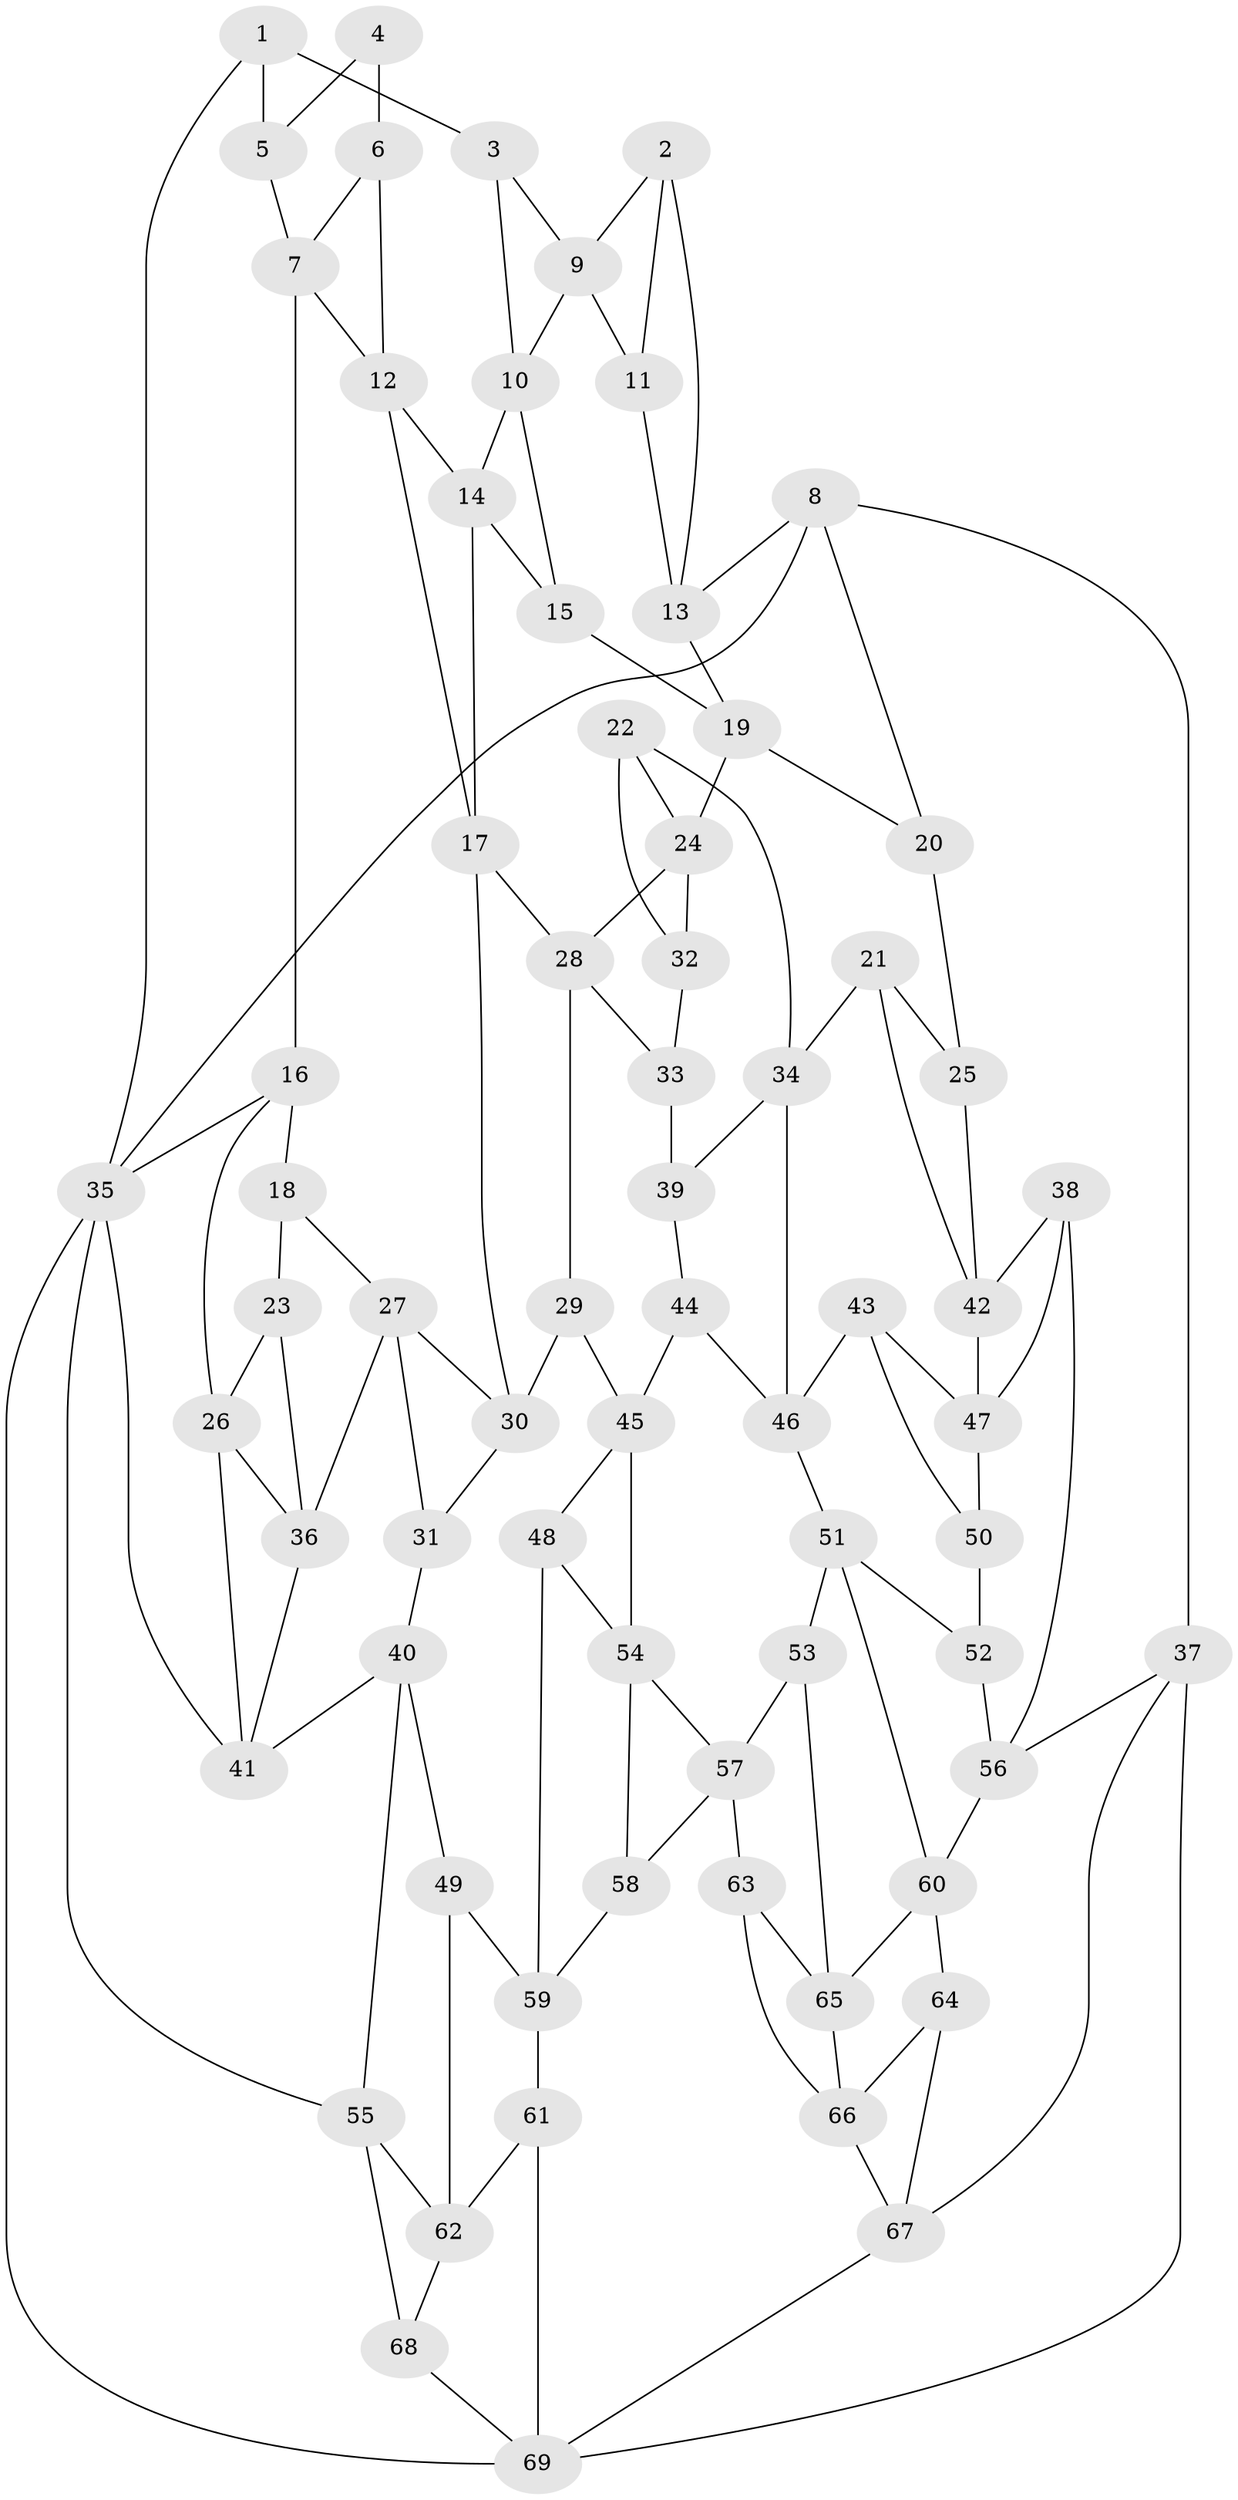// original degree distribution, {3: 0.014598540145985401, 6: 0.24817518248175183, 5: 0.46715328467153283, 4: 0.27007299270072993}
// Generated by graph-tools (version 1.1) at 2025/03/03/09/25 03:03:14]
// undirected, 69 vertices, 123 edges
graph export_dot {
graph [start="1"]
  node [color=gray90,style=filled];
  1;
  2;
  3;
  4;
  5;
  6;
  7;
  8;
  9;
  10;
  11;
  12;
  13;
  14;
  15;
  16;
  17;
  18;
  19;
  20;
  21;
  22;
  23;
  24;
  25;
  26;
  27;
  28;
  29;
  30;
  31;
  32;
  33;
  34;
  35;
  36;
  37;
  38;
  39;
  40;
  41;
  42;
  43;
  44;
  45;
  46;
  47;
  48;
  49;
  50;
  51;
  52;
  53;
  54;
  55;
  56;
  57;
  58;
  59;
  60;
  61;
  62;
  63;
  64;
  65;
  66;
  67;
  68;
  69;
  1 -- 3 [weight=1.0];
  1 -- 5 [weight=2.0];
  1 -- 35 [weight=1.0];
  2 -- 9 [weight=1.0];
  2 -- 11 [weight=1.0];
  2 -- 13 [weight=1.0];
  3 -- 9 [weight=1.0];
  3 -- 10 [weight=1.0];
  4 -- 5 [weight=1.0];
  4 -- 6 [weight=2.0];
  5 -- 7 [weight=1.0];
  6 -- 7 [weight=1.0];
  6 -- 12 [weight=1.0];
  7 -- 12 [weight=1.0];
  7 -- 16 [weight=1.0];
  8 -- 13 [weight=2.0];
  8 -- 20 [weight=1.0];
  8 -- 35 [weight=1.0];
  8 -- 37 [weight=1.0];
  9 -- 10 [weight=1.0];
  9 -- 11 [weight=1.0];
  10 -- 14 [weight=1.0];
  10 -- 15 [weight=1.0];
  11 -- 13 [weight=2.0];
  12 -- 14 [weight=1.0];
  12 -- 17 [weight=1.0];
  13 -- 19 [weight=1.0];
  14 -- 15 [weight=1.0];
  14 -- 17 [weight=1.0];
  15 -- 19 [weight=1.0];
  16 -- 18 [weight=1.0];
  16 -- 26 [weight=1.0];
  16 -- 35 [weight=1.0];
  17 -- 28 [weight=1.0];
  17 -- 30 [weight=1.0];
  18 -- 23 [weight=2.0];
  18 -- 27 [weight=1.0];
  19 -- 20 [weight=1.0];
  19 -- 24 [weight=1.0];
  20 -- 25 [weight=2.0];
  21 -- 25 [weight=1.0];
  21 -- 34 [weight=1.0];
  21 -- 42 [weight=1.0];
  22 -- 24 [weight=1.0];
  22 -- 32 [weight=1.0];
  22 -- 34 [weight=1.0];
  23 -- 26 [weight=1.0];
  23 -- 36 [weight=1.0];
  24 -- 28 [weight=1.0];
  24 -- 32 [weight=1.0];
  25 -- 42 [weight=1.0];
  26 -- 36 [weight=1.0];
  26 -- 41 [weight=1.0];
  27 -- 30 [weight=1.0];
  27 -- 31 [weight=1.0];
  27 -- 36 [weight=1.0];
  28 -- 29 [weight=1.0];
  28 -- 33 [weight=1.0];
  29 -- 30 [weight=1.0];
  29 -- 45 [weight=1.0];
  30 -- 31 [weight=1.0];
  31 -- 40 [weight=1.0];
  32 -- 33 [weight=2.0];
  33 -- 39 [weight=3.0];
  34 -- 39 [weight=1.0];
  34 -- 46 [weight=1.0];
  35 -- 41 [weight=1.0];
  35 -- 55 [weight=1.0];
  35 -- 69 [weight=1.0];
  36 -- 41 [weight=1.0];
  37 -- 56 [weight=1.0];
  37 -- 67 [weight=1.0];
  37 -- 69 [weight=1.0];
  38 -- 42 [weight=1.0];
  38 -- 47 [weight=1.0];
  38 -- 56 [weight=1.0];
  39 -- 44 [weight=1.0];
  40 -- 41 [weight=1.0];
  40 -- 49 [weight=1.0];
  40 -- 55 [weight=1.0];
  42 -- 47 [weight=1.0];
  43 -- 46 [weight=1.0];
  43 -- 47 [weight=1.0];
  43 -- 50 [weight=1.0];
  44 -- 45 [weight=1.0];
  44 -- 46 [weight=1.0];
  45 -- 48 [weight=1.0];
  45 -- 54 [weight=1.0];
  46 -- 51 [weight=1.0];
  47 -- 50 [weight=1.0];
  48 -- 54 [weight=1.0];
  48 -- 59 [weight=1.0];
  49 -- 59 [weight=1.0];
  49 -- 62 [weight=1.0];
  50 -- 52 [weight=2.0];
  51 -- 52 [weight=1.0];
  51 -- 53 [weight=1.0];
  51 -- 60 [weight=1.0];
  52 -- 56 [weight=1.0];
  53 -- 57 [weight=1.0];
  53 -- 65 [weight=1.0];
  54 -- 57 [weight=1.0];
  54 -- 58 [weight=1.0];
  55 -- 62 [weight=1.0];
  55 -- 68 [weight=2.0];
  56 -- 60 [weight=1.0];
  57 -- 58 [weight=1.0];
  57 -- 63 [weight=1.0];
  58 -- 59 [weight=1.0];
  59 -- 61 [weight=1.0];
  60 -- 64 [weight=1.0];
  60 -- 65 [weight=1.0];
  61 -- 62 [weight=1.0];
  61 -- 69 [weight=1.0];
  62 -- 68 [weight=1.0];
  63 -- 65 [weight=1.0];
  63 -- 66 [weight=1.0];
  64 -- 66 [weight=1.0];
  64 -- 67 [weight=1.0];
  65 -- 66 [weight=1.0];
  66 -- 67 [weight=1.0];
  67 -- 69 [weight=1.0];
  68 -- 69 [weight=1.0];
}
